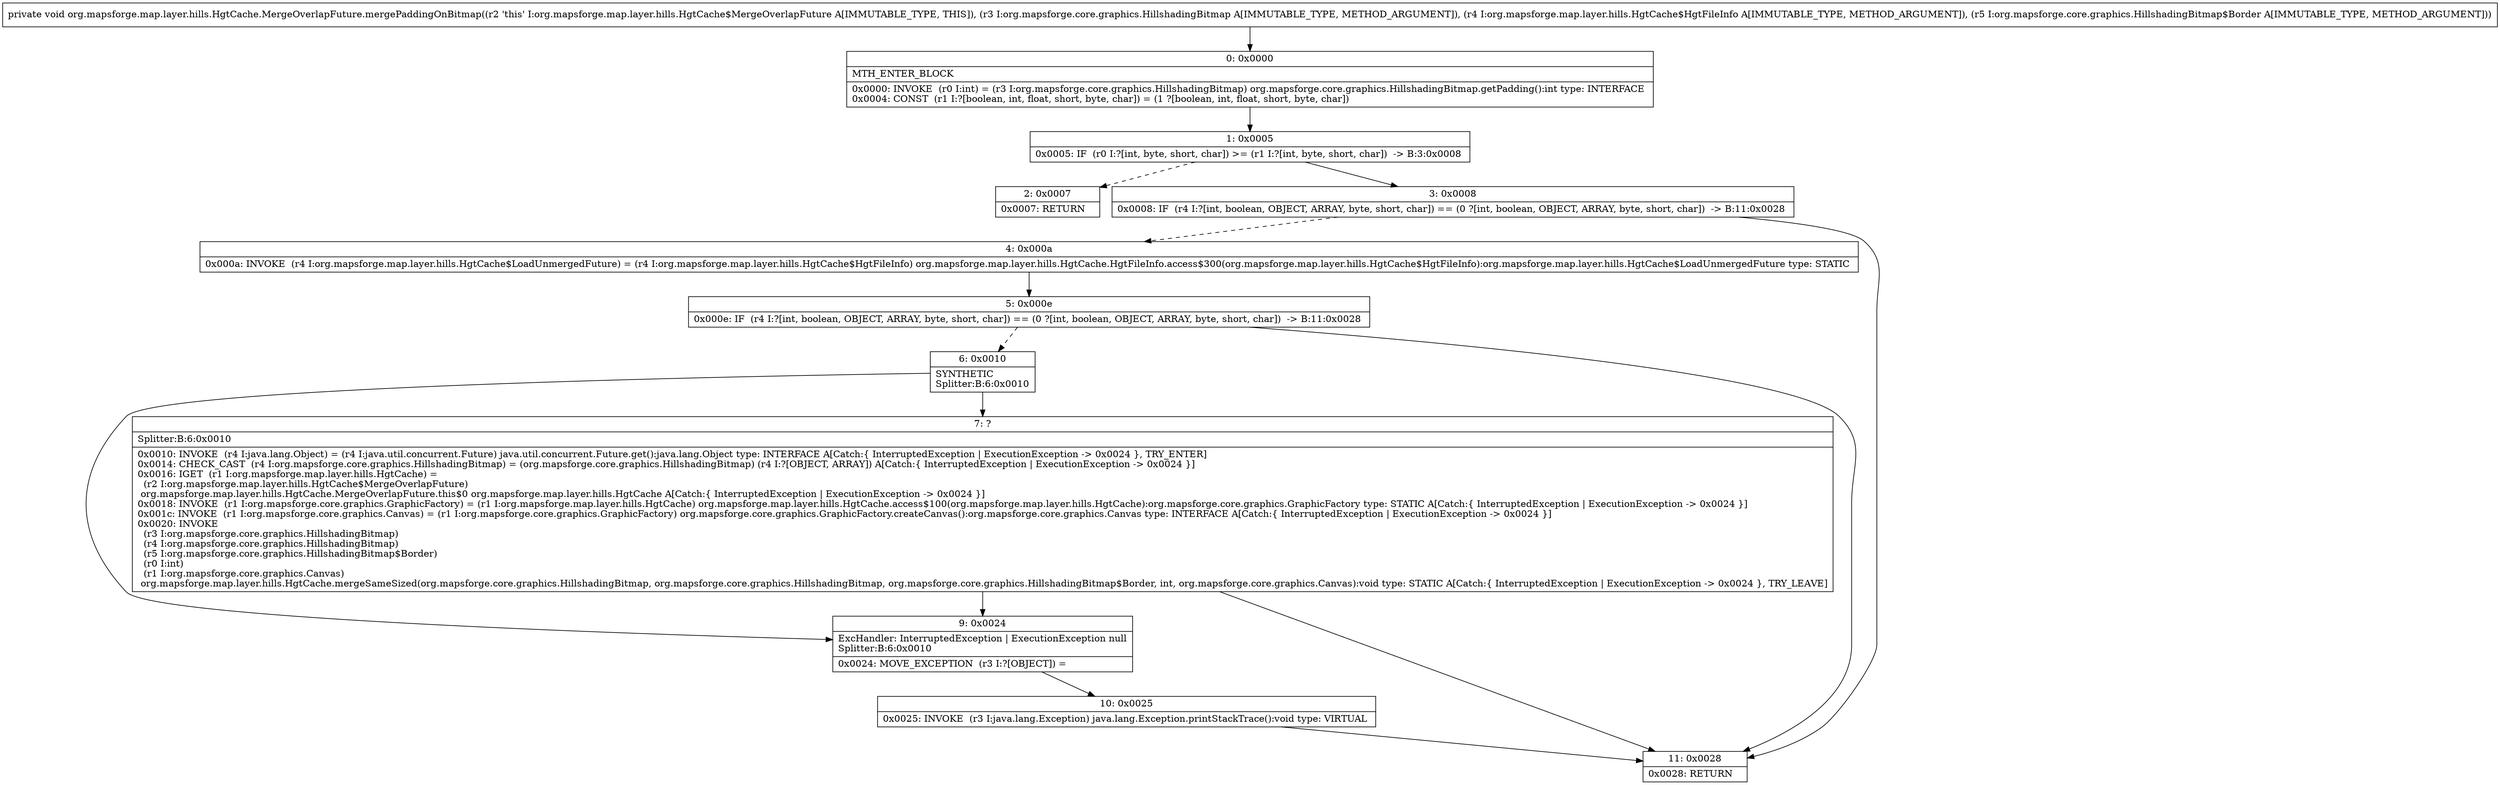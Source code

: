 digraph "CFG fororg.mapsforge.map.layer.hills.HgtCache.MergeOverlapFuture.mergePaddingOnBitmap(Lorg\/mapsforge\/core\/graphics\/HillshadingBitmap;Lorg\/mapsforge\/map\/layer\/hills\/HgtCache$HgtFileInfo;Lorg\/mapsforge\/core\/graphics\/HillshadingBitmap$Border;)V" {
Node_0 [shape=record,label="{0\:\ 0x0000|MTH_ENTER_BLOCK\l|0x0000: INVOKE  (r0 I:int) = (r3 I:org.mapsforge.core.graphics.HillshadingBitmap) org.mapsforge.core.graphics.HillshadingBitmap.getPadding():int type: INTERFACE \l0x0004: CONST  (r1 I:?[boolean, int, float, short, byte, char]) = (1 ?[boolean, int, float, short, byte, char]) \l}"];
Node_1 [shape=record,label="{1\:\ 0x0005|0x0005: IF  (r0 I:?[int, byte, short, char]) \>= (r1 I:?[int, byte, short, char])  \-\> B:3:0x0008 \l}"];
Node_2 [shape=record,label="{2\:\ 0x0007|0x0007: RETURN   \l}"];
Node_3 [shape=record,label="{3\:\ 0x0008|0x0008: IF  (r4 I:?[int, boolean, OBJECT, ARRAY, byte, short, char]) == (0 ?[int, boolean, OBJECT, ARRAY, byte, short, char])  \-\> B:11:0x0028 \l}"];
Node_4 [shape=record,label="{4\:\ 0x000a|0x000a: INVOKE  (r4 I:org.mapsforge.map.layer.hills.HgtCache$LoadUnmergedFuture) = (r4 I:org.mapsforge.map.layer.hills.HgtCache$HgtFileInfo) org.mapsforge.map.layer.hills.HgtCache.HgtFileInfo.access$300(org.mapsforge.map.layer.hills.HgtCache$HgtFileInfo):org.mapsforge.map.layer.hills.HgtCache$LoadUnmergedFuture type: STATIC \l}"];
Node_5 [shape=record,label="{5\:\ 0x000e|0x000e: IF  (r4 I:?[int, boolean, OBJECT, ARRAY, byte, short, char]) == (0 ?[int, boolean, OBJECT, ARRAY, byte, short, char])  \-\> B:11:0x0028 \l}"];
Node_6 [shape=record,label="{6\:\ 0x0010|SYNTHETIC\lSplitter:B:6:0x0010\l}"];
Node_7 [shape=record,label="{7\:\ ?|Splitter:B:6:0x0010\l|0x0010: INVOKE  (r4 I:java.lang.Object) = (r4 I:java.util.concurrent.Future) java.util.concurrent.Future.get():java.lang.Object type: INTERFACE A[Catch:\{ InterruptedException \| ExecutionException \-\> 0x0024 \}, TRY_ENTER]\l0x0014: CHECK_CAST  (r4 I:org.mapsforge.core.graphics.HillshadingBitmap) = (org.mapsforge.core.graphics.HillshadingBitmap) (r4 I:?[OBJECT, ARRAY]) A[Catch:\{ InterruptedException \| ExecutionException \-\> 0x0024 \}]\l0x0016: IGET  (r1 I:org.mapsforge.map.layer.hills.HgtCache) = \l  (r2 I:org.mapsforge.map.layer.hills.HgtCache$MergeOverlapFuture)\l org.mapsforge.map.layer.hills.HgtCache.MergeOverlapFuture.this$0 org.mapsforge.map.layer.hills.HgtCache A[Catch:\{ InterruptedException \| ExecutionException \-\> 0x0024 \}]\l0x0018: INVOKE  (r1 I:org.mapsforge.core.graphics.GraphicFactory) = (r1 I:org.mapsforge.map.layer.hills.HgtCache) org.mapsforge.map.layer.hills.HgtCache.access$100(org.mapsforge.map.layer.hills.HgtCache):org.mapsforge.core.graphics.GraphicFactory type: STATIC A[Catch:\{ InterruptedException \| ExecutionException \-\> 0x0024 \}]\l0x001c: INVOKE  (r1 I:org.mapsforge.core.graphics.Canvas) = (r1 I:org.mapsforge.core.graphics.GraphicFactory) org.mapsforge.core.graphics.GraphicFactory.createCanvas():org.mapsforge.core.graphics.Canvas type: INTERFACE A[Catch:\{ InterruptedException \| ExecutionException \-\> 0x0024 \}]\l0x0020: INVOKE  \l  (r3 I:org.mapsforge.core.graphics.HillshadingBitmap)\l  (r4 I:org.mapsforge.core.graphics.HillshadingBitmap)\l  (r5 I:org.mapsforge.core.graphics.HillshadingBitmap$Border)\l  (r0 I:int)\l  (r1 I:org.mapsforge.core.graphics.Canvas)\l org.mapsforge.map.layer.hills.HgtCache.mergeSameSized(org.mapsforge.core.graphics.HillshadingBitmap, org.mapsforge.core.graphics.HillshadingBitmap, org.mapsforge.core.graphics.HillshadingBitmap$Border, int, org.mapsforge.core.graphics.Canvas):void type: STATIC A[Catch:\{ InterruptedException \| ExecutionException \-\> 0x0024 \}, TRY_LEAVE]\l}"];
Node_9 [shape=record,label="{9\:\ 0x0024|ExcHandler: InterruptedException \| ExecutionException null\lSplitter:B:6:0x0010\l|0x0024: MOVE_EXCEPTION  (r3 I:?[OBJECT]) =  \l}"];
Node_10 [shape=record,label="{10\:\ 0x0025|0x0025: INVOKE  (r3 I:java.lang.Exception) java.lang.Exception.printStackTrace():void type: VIRTUAL \l}"];
Node_11 [shape=record,label="{11\:\ 0x0028|0x0028: RETURN   \l}"];
MethodNode[shape=record,label="{private void org.mapsforge.map.layer.hills.HgtCache.MergeOverlapFuture.mergePaddingOnBitmap((r2 'this' I:org.mapsforge.map.layer.hills.HgtCache$MergeOverlapFuture A[IMMUTABLE_TYPE, THIS]), (r3 I:org.mapsforge.core.graphics.HillshadingBitmap A[IMMUTABLE_TYPE, METHOD_ARGUMENT]), (r4 I:org.mapsforge.map.layer.hills.HgtCache$HgtFileInfo A[IMMUTABLE_TYPE, METHOD_ARGUMENT]), (r5 I:org.mapsforge.core.graphics.HillshadingBitmap$Border A[IMMUTABLE_TYPE, METHOD_ARGUMENT])) }"];
MethodNode -> Node_0;
Node_0 -> Node_1;
Node_1 -> Node_2[style=dashed];
Node_1 -> Node_3;
Node_3 -> Node_4[style=dashed];
Node_3 -> Node_11;
Node_4 -> Node_5;
Node_5 -> Node_6[style=dashed];
Node_5 -> Node_11;
Node_6 -> Node_7;
Node_6 -> Node_9;
Node_7 -> Node_9;
Node_7 -> Node_11;
Node_9 -> Node_10;
Node_10 -> Node_11;
}

